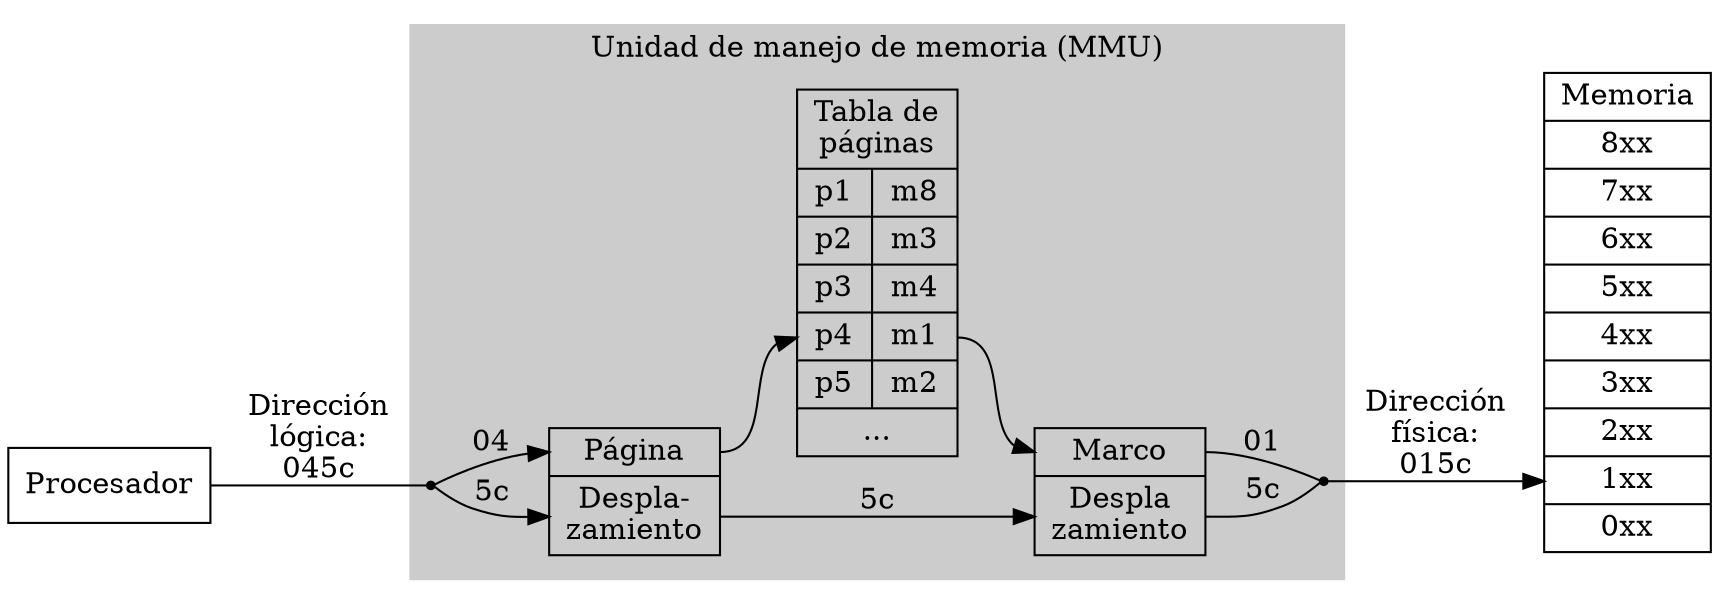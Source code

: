 #+begin_src dot :exports results :file ltxpng/hardware_de_paginacion.png
digraph G {
	rankdir=LR;
	cpu [shape=box, label="Procesador"];
	split [shape=point];
	tr1 [shape=record, label="<p>Página|<d>Despla-\nzamiento"];
	tr2 [shape=record, label="<m>Marco|<d>Despla\nzamiento"];
	tabla [shape=record, label="Tabla de\npáginas|{p1|m8}|{p2|m3}|{p3|m4}|{<p>p4|<m>m1}|{p5|m2}|..."];
	join [shape=point];
	fis [shape=record, label="Memoria|8xx|7xx|6xx|5xx|4xx|3xx|2xx|<1>1xx|0xx"];

	subgraph cluster_mmu {
		bgcolor="#cccccc";
		color="#cccccc";
		label="Unidad de manejo de memoria (MMU)"
		tr1;
		tr2;
		tabla;
		split;
		join;
	}

	cpu -> split [label="Dirección\nlógica:\n045c", dir=none];
	split -> tr1:p [label="04"];
	split -> tr1:d [label="5c"];
	tr1:d -> tr2:d [label="5c"];
	tr1:p -> tabla:p;
	tabla:m -> tr2:m;
	tr2:m -> join [dir=none, label="01"];
	tr2:d -> join [dir=none, label="5c"];
	join -> fis:1 [label="Dirección\nfísica:\n015c"];
}
#+end_src
